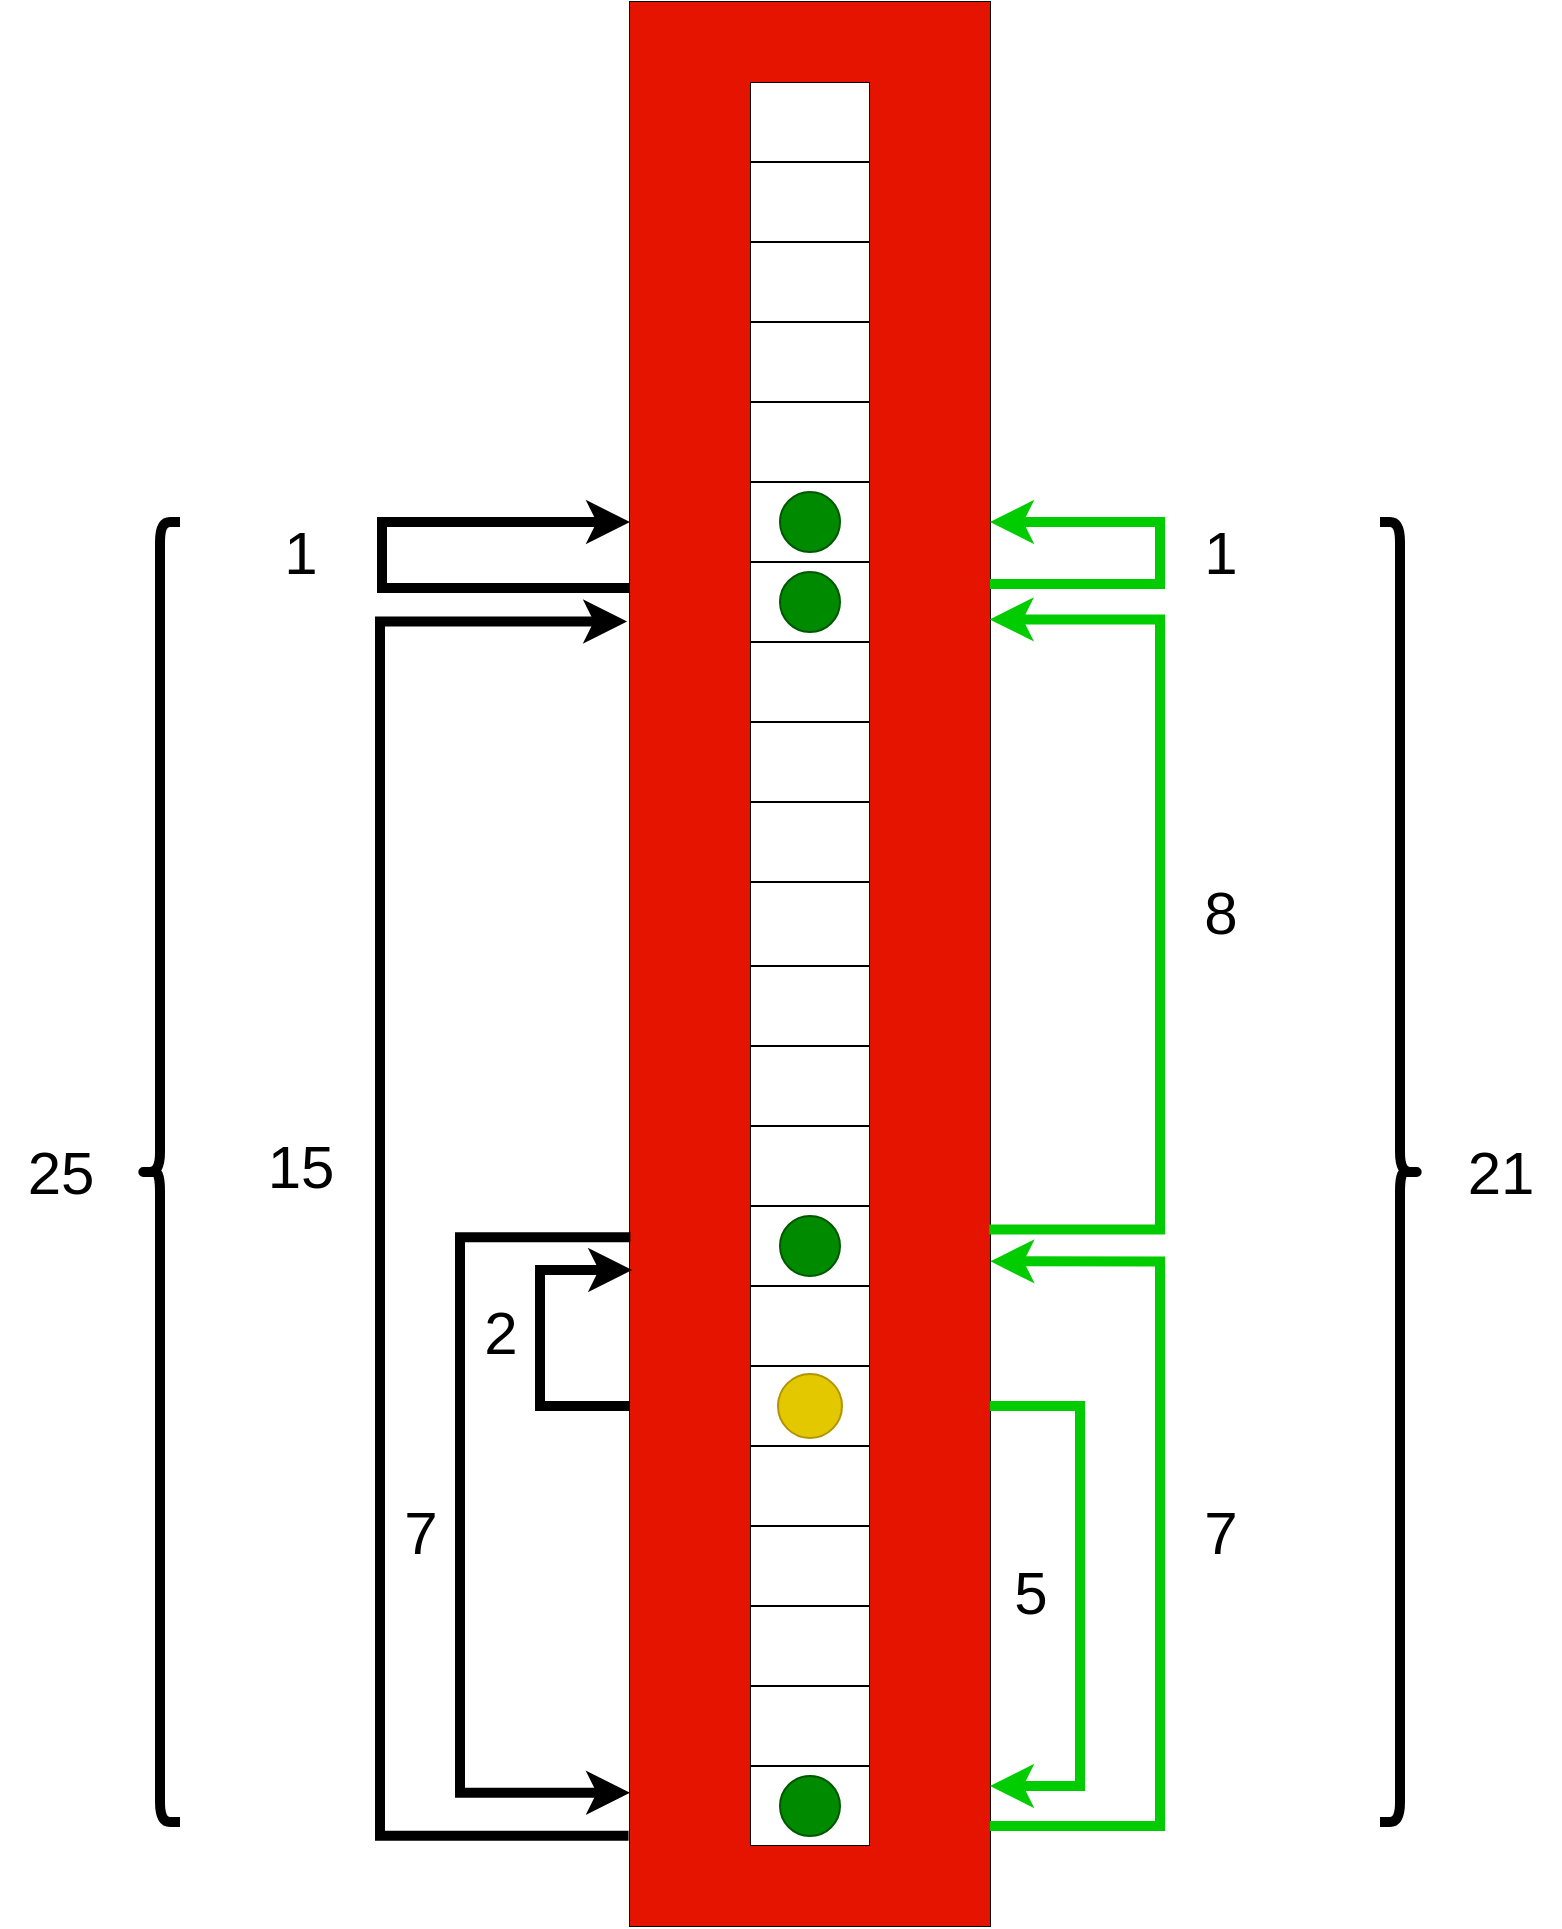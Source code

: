 <mxfile version="24.7.17">
  <diagram name="Страница — 1" id="DcNghdWPyIVHYqYmeao2">
    <mxGraphModel dx="1615" dy="1103" grid="1" gridSize="10" guides="1" tooltips="1" connect="1" arrows="1" fold="1" page="1" pageScale="1" pageWidth="850" pageHeight="1100" math="0" shadow="0">
      <root>
        <mxCell id="0" />
        <mxCell id="1" parent="0" />
        <mxCell id="1rDakK_si2SAtQ8g_ksk-28" value="" style="shape=table;startSize=0;container=1;collapsible=0;childLayout=tableLayout;" vertex="1" parent="1">
          <mxGeometry x="335" y="70" width="180" height="962" as="geometry" />
        </mxCell>
        <mxCell id="1rDakK_si2SAtQ8g_ksk-29" value="" style="shape=tableRow;horizontal=0;startSize=0;swimlaneHead=0;swimlaneBody=0;strokeColor=inherit;top=0;left=0;bottom=0;right=0;collapsible=0;dropTarget=0;fillColor=none;points=[[0,0.5],[1,0.5]];portConstraint=eastwest;" vertex="1" parent="1rDakK_si2SAtQ8g_ksk-28">
          <mxGeometry width="180" height="40" as="geometry" />
        </mxCell>
        <mxCell id="1rDakK_si2SAtQ8g_ksk-30" value="" style="shape=partialRectangle;html=1;whiteSpace=wrap;connectable=0;strokeColor=#B20000;overflow=hidden;fillColor=#e51400;top=0;left=0;bottom=0;right=0;pointerEvents=1;fontColor=#ffffff;" vertex="1" parent="1rDakK_si2SAtQ8g_ksk-29">
          <mxGeometry width="60" height="40" as="geometry">
            <mxRectangle width="60" height="40" as="alternateBounds" />
          </mxGeometry>
        </mxCell>
        <mxCell id="1rDakK_si2SAtQ8g_ksk-31" value="" style="shape=partialRectangle;html=1;whiteSpace=wrap;connectable=0;strokeColor=#B20000;overflow=hidden;fillColor=#e51400;top=0;left=0;bottom=0;right=0;pointerEvents=1;fontColor=#ffffff;" vertex="1" parent="1rDakK_si2SAtQ8g_ksk-29">
          <mxGeometry x="60" width="60" height="40" as="geometry">
            <mxRectangle width="60" height="40" as="alternateBounds" />
          </mxGeometry>
        </mxCell>
        <mxCell id="1rDakK_si2SAtQ8g_ksk-32" value="" style="shape=partialRectangle;html=1;whiteSpace=wrap;connectable=0;strokeColor=#B20000;overflow=hidden;fillColor=#e51400;top=0;left=0;bottom=0;right=0;pointerEvents=1;fontColor=#ffffff;" vertex="1" parent="1rDakK_si2SAtQ8g_ksk-29">
          <mxGeometry x="120" width="60" height="40" as="geometry">
            <mxRectangle width="60" height="40" as="alternateBounds" />
          </mxGeometry>
        </mxCell>
        <mxCell id="1rDakK_si2SAtQ8g_ksk-33" value="" style="shape=tableRow;horizontal=0;startSize=0;swimlaneHead=0;swimlaneBody=0;strokeColor=inherit;top=0;left=0;bottom=0;right=0;collapsible=0;dropTarget=0;fillColor=none;points=[[0,0.5],[1,0.5]];portConstraint=eastwest;" vertex="1" parent="1rDakK_si2SAtQ8g_ksk-28">
          <mxGeometry y="40" width="180" height="40" as="geometry" />
        </mxCell>
        <mxCell id="1rDakK_si2SAtQ8g_ksk-34" value="" style="shape=partialRectangle;html=1;whiteSpace=wrap;connectable=0;strokeColor=#B20000;overflow=hidden;fillColor=#e51400;top=0;left=0;bottom=0;right=0;pointerEvents=1;fontColor=#ffffff;" vertex="1" parent="1rDakK_si2SAtQ8g_ksk-33">
          <mxGeometry width="60" height="40" as="geometry">
            <mxRectangle width="60" height="40" as="alternateBounds" />
          </mxGeometry>
        </mxCell>
        <mxCell id="1rDakK_si2SAtQ8g_ksk-35" value="" style="shape=partialRectangle;html=1;whiteSpace=wrap;connectable=0;strokeColor=inherit;overflow=hidden;fillColor=none;top=0;left=0;bottom=0;right=0;pointerEvents=1;" vertex="1" parent="1rDakK_si2SAtQ8g_ksk-33">
          <mxGeometry x="60" width="60" height="40" as="geometry">
            <mxRectangle width="60" height="40" as="alternateBounds" />
          </mxGeometry>
        </mxCell>
        <mxCell id="1rDakK_si2SAtQ8g_ksk-36" value="" style="shape=partialRectangle;html=1;whiteSpace=wrap;connectable=0;strokeColor=#B20000;overflow=hidden;fillColor=#e51400;top=0;left=0;bottom=0;right=0;pointerEvents=1;fontColor=#ffffff;" vertex="1" parent="1rDakK_si2SAtQ8g_ksk-33">
          <mxGeometry x="120" width="60" height="40" as="geometry">
            <mxRectangle width="60" height="40" as="alternateBounds" />
          </mxGeometry>
        </mxCell>
        <mxCell id="1rDakK_si2SAtQ8g_ksk-37" value="" style="shape=tableRow;horizontal=0;startSize=0;swimlaneHead=0;swimlaneBody=0;strokeColor=inherit;top=0;left=0;bottom=0;right=0;collapsible=0;dropTarget=0;fillColor=none;points=[[0,0.5],[1,0.5]];portConstraint=eastwest;" vertex="1" parent="1rDakK_si2SAtQ8g_ksk-28">
          <mxGeometry y="80" width="180" height="40" as="geometry" />
        </mxCell>
        <mxCell id="1rDakK_si2SAtQ8g_ksk-38" value="" style="shape=partialRectangle;html=1;whiteSpace=wrap;connectable=0;strokeColor=#B20000;overflow=hidden;fillColor=#e51400;top=0;left=0;bottom=0;right=0;pointerEvents=1;fontColor=#ffffff;" vertex="1" parent="1rDakK_si2SAtQ8g_ksk-37">
          <mxGeometry width="60" height="40" as="geometry">
            <mxRectangle width="60" height="40" as="alternateBounds" />
          </mxGeometry>
        </mxCell>
        <mxCell id="1rDakK_si2SAtQ8g_ksk-39" value="" style="shape=partialRectangle;html=1;whiteSpace=wrap;connectable=0;strokeColor=inherit;overflow=hidden;fillColor=none;top=0;left=0;bottom=0;right=0;pointerEvents=1;" vertex="1" parent="1rDakK_si2SAtQ8g_ksk-37">
          <mxGeometry x="60" width="60" height="40" as="geometry">
            <mxRectangle width="60" height="40" as="alternateBounds" />
          </mxGeometry>
        </mxCell>
        <mxCell id="1rDakK_si2SAtQ8g_ksk-40" value="" style="shape=partialRectangle;html=1;whiteSpace=wrap;connectable=0;strokeColor=#B20000;overflow=hidden;fillColor=#e51400;top=0;left=0;bottom=0;right=0;pointerEvents=1;fontColor=#ffffff;" vertex="1" parent="1rDakK_si2SAtQ8g_ksk-37">
          <mxGeometry x="120" width="60" height="40" as="geometry">
            <mxRectangle width="60" height="40" as="alternateBounds" />
          </mxGeometry>
        </mxCell>
        <mxCell id="1rDakK_si2SAtQ8g_ksk-41" value="" style="shape=tableRow;horizontal=0;startSize=0;swimlaneHead=0;swimlaneBody=0;strokeColor=inherit;top=0;left=0;bottom=0;right=0;collapsible=0;dropTarget=0;fillColor=none;points=[[0,0.5],[1,0.5]];portConstraint=eastwest;" vertex="1" parent="1rDakK_si2SAtQ8g_ksk-28">
          <mxGeometry y="120" width="180" height="40" as="geometry" />
        </mxCell>
        <mxCell id="1rDakK_si2SAtQ8g_ksk-42" value="" style="shape=partialRectangle;html=1;whiteSpace=wrap;connectable=0;strokeColor=#B20000;overflow=hidden;fillColor=#e51400;top=0;left=0;bottom=0;right=0;pointerEvents=1;fontColor=#ffffff;" vertex="1" parent="1rDakK_si2SAtQ8g_ksk-41">
          <mxGeometry width="60" height="40" as="geometry">
            <mxRectangle width="60" height="40" as="alternateBounds" />
          </mxGeometry>
        </mxCell>
        <mxCell id="1rDakK_si2SAtQ8g_ksk-43" value="" style="shape=partialRectangle;html=1;whiteSpace=wrap;connectable=0;strokeColor=inherit;overflow=hidden;fillColor=none;top=0;left=0;bottom=0;right=0;pointerEvents=1;" vertex="1" parent="1rDakK_si2SAtQ8g_ksk-41">
          <mxGeometry x="60" width="60" height="40" as="geometry">
            <mxRectangle width="60" height="40" as="alternateBounds" />
          </mxGeometry>
        </mxCell>
        <mxCell id="1rDakK_si2SAtQ8g_ksk-44" value="" style="shape=partialRectangle;html=1;whiteSpace=wrap;connectable=0;strokeColor=#B20000;overflow=hidden;fillColor=#e51400;top=0;left=0;bottom=0;right=0;pointerEvents=1;fontColor=#ffffff;" vertex="1" parent="1rDakK_si2SAtQ8g_ksk-41">
          <mxGeometry x="120" width="60" height="40" as="geometry">
            <mxRectangle width="60" height="40" as="alternateBounds" />
          </mxGeometry>
        </mxCell>
        <mxCell id="1rDakK_si2SAtQ8g_ksk-45" value="" style="shape=tableRow;horizontal=0;startSize=0;swimlaneHead=0;swimlaneBody=0;strokeColor=inherit;top=0;left=0;bottom=0;right=0;collapsible=0;dropTarget=0;fillColor=none;points=[[0,0.5],[1,0.5]];portConstraint=eastwest;" vertex="1" parent="1rDakK_si2SAtQ8g_ksk-28">
          <mxGeometry y="160" width="180" height="40" as="geometry" />
        </mxCell>
        <mxCell id="1rDakK_si2SAtQ8g_ksk-46" value="" style="shape=partialRectangle;html=1;whiteSpace=wrap;connectable=0;strokeColor=#B20000;overflow=hidden;fillColor=#e51400;top=0;left=0;bottom=0;right=0;pointerEvents=1;fontColor=#ffffff;" vertex="1" parent="1rDakK_si2SAtQ8g_ksk-45">
          <mxGeometry width="60" height="40" as="geometry">
            <mxRectangle width="60" height="40" as="alternateBounds" />
          </mxGeometry>
        </mxCell>
        <mxCell id="1rDakK_si2SAtQ8g_ksk-47" value="" style="shape=partialRectangle;html=1;whiteSpace=wrap;connectable=0;strokeColor=inherit;overflow=hidden;fillColor=none;top=0;left=0;bottom=0;right=0;pointerEvents=1;" vertex="1" parent="1rDakK_si2SAtQ8g_ksk-45">
          <mxGeometry x="60" width="60" height="40" as="geometry">
            <mxRectangle width="60" height="40" as="alternateBounds" />
          </mxGeometry>
        </mxCell>
        <mxCell id="1rDakK_si2SAtQ8g_ksk-48" value="" style="shape=partialRectangle;html=1;whiteSpace=wrap;connectable=0;strokeColor=#B20000;overflow=hidden;fillColor=#e51400;top=0;left=0;bottom=0;right=0;pointerEvents=1;fontColor=#ffffff;" vertex="1" parent="1rDakK_si2SAtQ8g_ksk-45">
          <mxGeometry x="120" width="60" height="40" as="geometry">
            <mxRectangle width="60" height="40" as="alternateBounds" />
          </mxGeometry>
        </mxCell>
        <mxCell id="1rDakK_si2SAtQ8g_ksk-49" value="" style="shape=tableRow;horizontal=0;startSize=0;swimlaneHead=0;swimlaneBody=0;strokeColor=inherit;top=0;left=0;bottom=0;right=0;collapsible=0;dropTarget=0;fillColor=none;points=[[0,0.5],[1,0.5]];portConstraint=eastwest;" vertex="1" parent="1rDakK_si2SAtQ8g_ksk-28">
          <mxGeometry y="200" width="180" height="40" as="geometry" />
        </mxCell>
        <mxCell id="1rDakK_si2SAtQ8g_ksk-50" value="" style="shape=partialRectangle;html=1;whiteSpace=wrap;connectable=0;strokeColor=#B20000;overflow=hidden;fillColor=#e51400;top=0;left=0;bottom=0;right=0;pointerEvents=1;fontColor=#ffffff;" vertex="1" parent="1rDakK_si2SAtQ8g_ksk-49">
          <mxGeometry width="60" height="40" as="geometry">
            <mxRectangle width="60" height="40" as="alternateBounds" />
          </mxGeometry>
        </mxCell>
        <mxCell id="1rDakK_si2SAtQ8g_ksk-51" value="" style="shape=partialRectangle;html=1;whiteSpace=wrap;connectable=0;strokeColor=inherit;overflow=hidden;fillColor=none;top=0;left=0;bottom=0;right=0;pointerEvents=1;" vertex="1" parent="1rDakK_si2SAtQ8g_ksk-49">
          <mxGeometry x="60" width="60" height="40" as="geometry">
            <mxRectangle width="60" height="40" as="alternateBounds" />
          </mxGeometry>
        </mxCell>
        <mxCell id="1rDakK_si2SAtQ8g_ksk-52" value="" style="shape=partialRectangle;html=1;whiteSpace=wrap;connectable=0;strokeColor=#B20000;overflow=hidden;fillColor=#e51400;top=0;left=0;bottom=0;right=0;pointerEvents=1;fontColor=#ffffff;" vertex="1" parent="1rDakK_si2SAtQ8g_ksk-49">
          <mxGeometry x="120" width="60" height="40" as="geometry">
            <mxRectangle width="60" height="40" as="alternateBounds" />
          </mxGeometry>
        </mxCell>
        <mxCell id="1rDakK_si2SAtQ8g_ksk-53" value="" style="shape=tableRow;horizontal=0;startSize=0;swimlaneHead=0;swimlaneBody=0;strokeColor=inherit;top=0;left=0;bottom=0;right=0;collapsible=0;dropTarget=0;fillColor=none;points=[[0,0.5],[1,0.5]];portConstraint=eastwest;" vertex="1" parent="1rDakK_si2SAtQ8g_ksk-28">
          <mxGeometry y="240" width="180" height="40" as="geometry" />
        </mxCell>
        <mxCell id="1rDakK_si2SAtQ8g_ksk-54" value="" style="shape=partialRectangle;html=1;whiteSpace=wrap;connectable=0;strokeColor=#B20000;overflow=hidden;fillColor=#e51400;top=0;left=0;bottom=0;right=0;pointerEvents=1;fontColor=#ffffff;" vertex="1" parent="1rDakK_si2SAtQ8g_ksk-53">
          <mxGeometry width="60" height="40" as="geometry">
            <mxRectangle width="60" height="40" as="alternateBounds" />
          </mxGeometry>
        </mxCell>
        <mxCell id="1rDakK_si2SAtQ8g_ksk-55" value="" style="shape=partialRectangle;html=1;whiteSpace=wrap;connectable=0;strokeColor=inherit;overflow=hidden;fillColor=none;top=0;left=0;bottom=0;right=0;pointerEvents=1;" vertex="1" parent="1rDakK_si2SAtQ8g_ksk-53">
          <mxGeometry x="60" width="60" height="40" as="geometry">
            <mxRectangle width="60" height="40" as="alternateBounds" />
          </mxGeometry>
        </mxCell>
        <mxCell id="1rDakK_si2SAtQ8g_ksk-56" value="" style="shape=partialRectangle;html=1;whiteSpace=wrap;connectable=0;strokeColor=#B20000;overflow=hidden;fillColor=#e51400;top=0;left=0;bottom=0;right=0;pointerEvents=1;fontColor=#ffffff;" vertex="1" parent="1rDakK_si2SAtQ8g_ksk-53">
          <mxGeometry x="120" width="60" height="40" as="geometry">
            <mxRectangle width="60" height="40" as="alternateBounds" />
          </mxGeometry>
        </mxCell>
        <mxCell id="1rDakK_si2SAtQ8g_ksk-57" value="" style="shape=tableRow;horizontal=0;startSize=0;swimlaneHead=0;swimlaneBody=0;strokeColor=inherit;top=0;left=0;bottom=0;right=0;collapsible=0;dropTarget=0;fillColor=none;points=[[0,0.5],[1,0.5]];portConstraint=eastwest;" vertex="1" parent="1rDakK_si2SAtQ8g_ksk-28">
          <mxGeometry y="280" width="180" height="40" as="geometry" />
        </mxCell>
        <mxCell id="1rDakK_si2SAtQ8g_ksk-58" value="" style="shape=partialRectangle;html=1;whiteSpace=wrap;connectable=0;strokeColor=#B20000;overflow=hidden;fillColor=#e51400;top=0;left=0;bottom=0;right=0;pointerEvents=1;fontColor=#ffffff;" vertex="1" parent="1rDakK_si2SAtQ8g_ksk-57">
          <mxGeometry width="60" height="40" as="geometry">
            <mxRectangle width="60" height="40" as="alternateBounds" />
          </mxGeometry>
        </mxCell>
        <mxCell id="1rDakK_si2SAtQ8g_ksk-59" value="" style="shape=partialRectangle;html=1;whiteSpace=wrap;connectable=0;strokeColor=inherit;overflow=hidden;fillColor=none;top=0;left=0;bottom=0;right=0;pointerEvents=1;" vertex="1" parent="1rDakK_si2SAtQ8g_ksk-57">
          <mxGeometry x="60" width="60" height="40" as="geometry">
            <mxRectangle width="60" height="40" as="alternateBounds" />
          </mxGeometry>
        </mxCell>
        <mxCell id="1rDakK_si2SAtQ8g_ksk-60" value="" style="shape=partialRectangle;html=1;whiteSpace=wrap;connectable=0;strokeColor=#B20000;overflow=hidden;fillColor=#e51400;top=0;left=0;bottom=0;right=0;pointerEvents=1;fontColor=#ffffff;" vertex="1" parent="1rDakK_si2SAtQ8g_ksk-57">
          <mxGeometry x="120" width="60" height="40" as="geometry">
            <mxRectangle width="60" height="40" as="alternateBounds" />
          </mxGeometry>
        </mxCell>
        <mxCell id="1rDakK_si2SAtQ8g_ksk-61" value="" style="shape=tableRow;horizontal=0;startSize=0;swimlaneHead=0;swimlaneBody=0;strokeColor=inherit;top=0;left=0;bottom=0;right=0;collapsible=0;dropTarget=0;fillColor=none;points=[[0,0.5],[1,0.5]];portConstraint=eastwest;" vertex="1" parent="1rDakK_si2SAtQ8g_ksk-28">
          <mxGeometry y="320" width="180" height="40" as="geometry" />
        </mxCell>
        <mxCell id="1rDakK_si2SAtQ8g_ksk-62" value="" style="shape=partialRectangle;html=1;whiteSpace=wrap;connectable=0;strokeColor=#B20000;overflow=hidden;fillColor=#e51400;top=0;left=0;bottom=0;right=0;pointerEvents=1;fontColor=#ffffff;" vertex="1" parent="1rDakK_si2SAtQ8g_ksk-61">
          <mxGeometry width="60" height="40" as="geometry">
            <mxRectangle width="60" height="40" as="alternateBounds" />
          </mxGeometry>
        </mxCell>
        <mxCell id="1rDakK_si2SAtQ8g_ksk-63" value="" style="shape=partialRectangle;html=1;whiteSpace=wrap;connectable=0;strokeColor=inherit;overflow=hidden;fillColor=none;top=0;left=0;bottom=0;right=0;pointerEvents=1;" vertex="1" parent="1rDakK_si2SAtQ8g_ksk-61">
          <mxGeometry x="60" width="60" height="40" as="geometry">
            <mxRectangle width="60" height="40" as="alternateBounds" />
          </mxGeometry>
        </mxCell>
        <mxCell id="1rDakK_si2SAtQ8g_ksk-64" value="" style="shape=partialRectangle;html=1;whiteSpace=wrap;connectable=0;strokeColor=#B20000;overflow=hidden;fillColor=#e51400;top=0;left=0;bottom=0;right=0;pointerEvents=1;fontColor=#ffffff;" vertex="1" parent="1rDakK_si2SAtQ8g_ksk-61">
          <mxGeometry x="120" width="60" height="40" as="geometry">
            <mxRectangle width="60" height="40" as="alternateBounds" />
          </mxGeometry>
        </mxCell>
        <mxCell id="1rDakK_si2SAtQ8g_ksk-65" value="" style="shape=tableRow;horizontal=0;startSize=0;swimlaneHead=0;swimlaneBody=0;strokeColor=inherit;top=0;left=0;bottom=0;right=0;collapsible=0;dropTarget=0;fillColor=none;points=[[0,0.5],[1,0.5]];portConstraint=eastwest;" vertex="1" parent="1rDakK_si2SAtQ8g_ksk-28">
          <mxGeometry y="360" width="180" height="40" as="geometry" />
        </mxCell>
        <mxCell id="1rDakK_si2SAtQ8g_ksk-66" value="" style="shape=partialRectangle;html=1;whiteSpace=wrap;connectable=0;strokeColor=#B20000;overflow=hidden;fillColor=#e51400;top=0;left=0;bottom=0;right=0;pointerEvents=1;fontColor=#ffffff;" vertex="1" parent="1rDakK_si2SAtQ8g_ksk-65">
          <mxGeometry width="60" height="40" as="geometry">
            <mxRectangle width="60" height="40" as="alternateBounds" />
          </mxGeometry>
        </mxCell>
        <mxCell id="1rDakK_si2SAtQ8g_ksk-67" value="" style="shape=partialRectangle;html=1;whiteSpace=wrap;connectable=0;strokeColor=inherit;overflow=hidden;fillColor=none;top=0;left=0;bottom=0;right=0;pointerEvents=1;" vertex="1" parent="1rDakK_si2SAtQ8g_ksk-65">
          <mxGeometry x="60" width="60" height="40" as="geometry">
            <mxRectangle width="60" height="40" as="alternateBounds" />
          </mxGeometry>
        </mxCell>
        <mxCell id="1rDakK_si2SAtQ8g_ksk-68" value="" style="shape=partialRectangle;html=1;whiteSpace=wrap;connectable=0;strokeColor=#B20000;overflow=hidden;fillColor=#e51400;top=0;left=0;bottom=0;right=0;pointerEvents=1;fontColor=#ffffff;" vertex="1" parent="1rDakK_si2SAtQ8g_ksk-65">
          <mxGeometry x="120" width="60" height="40" as="geometry">
            <mxRectangle width="60" height="40" as="alternateBounds" />
          </mxGeometry>
        </mxCell>
        <mxCell id="1rDakK_si2SAtQ8g_ksk-69" value="" style="shape=tableRow;horizontal=0;startSize=0;swimlaneHead=0;swimlaneBody=0;strokeColor=inherit;top=0;left=0;bottom=0;right=0;collapsible=0;dropTarget=0;fillColor=none;points=[[0,0.5],[1,0.5]];portConstraint=eastwest;" vertex="1" parent="1rDakK_si2SAtQ8g_ksk-28">
          <mxGeometry y="400" width="180" height="40" as="geometry" />
        </mxCell>
        <mxCell id="1rDakK_si2SAtQ8g_ksk-70" value="" style="shape=partialRectangle;html=1;whiteSpace=wrap;connectable=0;strokeColor=#B20000;overflow=hidden;fillColor=#e51400;top=0;left=0;bottom=0;right=0;pointerEvents=1;fontColor=#ffffff;" vertex="1" parent="1rDakK_si2SAtQ8g_ksk-69">
          <mxGeometry width="60" height="40" as="geometry">
            <mxRectangle width="60" height="40" as="alternateBounds" />
          </mxGeometry>
        </mxCell>
        <mxCell id="1rDakK_si2SAtQ8g_ksk-71" value="" style="shape=partialRectangle;html=1;whiteSpace=wrap;connectable=0;strokeColor=inherit;overflow=hidden;fillColor=none;top=0;left=0;bottom=0;right=0;pointerEvents=1;" vertex="1" parent="1rDakK_si2SAtQ8g_ksk-69">
          <mxGeometry x="60" width="60" height="40" as="geometry">
            <mxRectangle width="60" height="40" as="alternateBounds" />
          </mxGeometry>
        </mxCell>
        <mxCell id="1rDakK_si2SAtQ8g_ksk-72" value="" style="shape=partialRectangle;html=1;whiteSpace=wrap;connectable=0;strokeColor=#B20000;overflow=hidden;fillColor=#e51400;top=0;left=0;bottom=0;right=0;pointerEvents=1;fontColor=#ffffff;" vertex="1" parent="1rDakK_si2SAtQ8g_ksk-69">
          <mxGeometry x="120" width="60" height="40" as="geometry">
            <mxRectangle width="60" height="40" as="alternateBounds" />
          </mxGeometry>
        </mxCell>
        <mxCell id="1rDakK_si2SAtQ8g_ksk-73" value="" style="shape=tableRow;horizontal=0;startSize=0;swimlaneHead=0;swimlaneBody=0;strokeColor=inherit;top=0;left=0;bottom=0;right=0;collapsible=0;dropTarget=0;fillColor=none;points=[[0,0.5],[1,0.5]];portConstraint=eastwest;" vertex="1" parent="1rDakK_si2SAtQ8g_ksk-28">
          <mxGeometry y="440" width="180" height="42" as="geometry" />
        </mxCell>
        <mxCell id="1rDakK_si2SAtQ8g_ksk-74" value="" style="shape=partialRectangle;html=1;whiteSpace=wrap;connectable=0;strokeColor=#B20000;overflow=hidden;fillColor=#e51400;top=0;left=0;bottom=0;right=0;pointerEvents=1;fontColor=#ffffff;" vertex="1" parent="1rDakK_si2SAtQ8g_ksk-73">
          <mxGeometry width="60" height="42" as="geometry">
            <mxRectangle width="60" height="42" as="alternateBounds" />
          </mxGeometry>
        </mxCell>
        <mxCell id="1rDakK_si2SAtQ8g_ksk-75" value="" style="shape=partialRectangle;html=1;whiteSpace=wrap;connectable=0;strokeColor=inherit;overflow=hidden;fillColor=none;top=0;left=0;bottom=0;right=0;pointerEvents=1;" vertex="1" parent="1rDakK_si2SAtQ8g_ksk-73">
          <mxGeometry x="60" width="60" height="42" as="geometry">
            <mxRectangle width="60" height="42" as="alternateBounds" />
          </mxGeometry>
        </mxCell>
        <mxCell id="1rDakK_si2SAtQ8g_ksk-76" value="" style="shape=partialRectangle;html=1;whiteSpace=wrap;connectable=0;strokeColor=#B20000;overflow=hidden;fillColor=#e51400;top=0;left=0;bottom=0;right=0;pointerEvents=1;fontColor=#ffffff;" vertex="1" parent="1rDakK_si2SAtQ8g_ksk-73">
          <mxGeometry x="120" width="60" height="42" as="geometry">
            <mxRectangle width="60" height="42" as="alternateBounds" />
          </mxGeometry>
        </mxCell>
        <mxCell id="1rDakK_si2SAtQ8g_ksk-77" value="" style="shape=tableRow;horizontal=0;startSize=0;swimlaneHead=0;swimlaneBody=0;strokeColor=inherit;top=0;left=0;bottom=0;right=0;collapsible=0;dropTarget=0;fillColor=none;points=[[0,0.5],[1,0.5]];portConstraint=eastwest;" vertex="1" parent="1rDakK_si2SAtQ8g_ksk-28">
          <mxGeometry y="482" width="180" height="40" as="geometry" />
        </mxCell>
        <mxCell id="1rDakK_si2SAtQ8g_ksk-78" value="" style="shape=partialRectangle;html=1;whiteSpace=wrap;connectable=0;strokeColor=#B20000;overflow=hidden;fillColor=#e51400;top=0;left=0;bottom=0;right=0;pointerEvents=1;fontColor=#ffffff;" vertex="1" parent="1rDakK_si2SAtQ8g_ksk-77">
          <mxGeometry width="60" height="40" as="geometry">
            <mxRectangle width="60" height="40" as="alternateBounds" />
          </mxGeometry>
        </mxCell>
        <mxCell id="1rDakK_si2SAtQ8g_ksk-79" value="" style="shape=partialRectangle;html=1;whiteSpace=wrap;connectable=0;strokeColor=inherit;overflow=hidden;fillColor=none;top=0;left=0;bottom=0;right=0;pointerEvents=1;" vertex="1" parent="1rDakK_si2SAtQ8g_ksk-77">
          <mxGeometry x="60" width="60" height="40" as="geometry">
            <mxRectangle width="60" height="40" as="alternateBounds" />
          </mxGeometry>
        </mxCell>
        <mxCell id="1rDakK_si2SAtQ8g_ksk-80" value="" style="shape=partialRectangle;html=1;whiteSpace=wrap;connectable=0;strokeColor=#B20000;overflow=hidden;fillColor=#e51400;top=0;left=0;bottom=0;right=0;pointerEvents=1;fontColor=#ffffff;" vertex="1" parent="1rDakK_si2SAtQ8g_ksk-77">
          <mxGeometry x="120" width="60" height="40" as="geometry">
            <mxRectangle width="60" height="40" as="alternateBounds" />
          </mxGeometry>
        </mxCell>
        <mxCell id="1rDakK_si2SAtQ8g_ksk-81" value="" style="shape=tableRow;horizontal=0;startSize=0;swimlaneHead=0;swimlaneBody=0;strokeColor=inherit;top=0;left=0;bottom=0;right=0;collapsible=0;dropTarget=0;fillColor=none;points=[[0,0.5],[1,0.5]];portConstraint=eastwest;" vertex="1" parent="1rDakK_si2SAtQ8g_ksk-28">
          <mxGeometry y="522" width="180" height="40" as="geometry" />
        </mxCell>
        <mxCell id="1rDakK_si2SAtQ8g_ksk-82" value="" style="shape=partialRectangle;html=1;whiteSpace=wrap;connectable=0;strokeColor=#B20000;overflow=hidden;fillColor=#e51400;top=0;left=0;bottom=0;right=0;pointerEvents=1;fontColor=#ffffff;" vertex="1" parent="1rDakK_si2SAtQ8g_ksk-81">
          <mxGeometry width="60" height="40" as="geometry">
            <mxRectangle width="60" height="40" as="alternateBounds" />
          </mxGeometry>
        </mxCell>
        <mxCell id="1rDakK_si2SAtQ8g_ksk-83" value="" style="shape=partialRectangle;html=1;whiteSpace=wrap;connectable=0;strokeColor=inherit;overflow=hidden;fillColor=none;top=0;left=0;bottom=0;right=0;pointerEvents=1;" vertex="1" parent="1rDakK_si2SAtQ8g_ksk-81">
          <mxGeometry x="60" width="60" height="40" as="geometry">
            <mxRectangle width="60" height="40" as="alternateBounds" />
          </mxGeometry>
        </mxCell>
        <mxCell id="1rDakK_si2SAtQ8g_ksk-84" value="" style="shape=partialRectangle;html=1;whiteSpace=wrap;connectable=0;strokeColor=#B20000;overflow=hidden;fillColor=#e51400;top=0;left=0;bottom=0;right=0;pointerEvents=1;fontColor=#ffffff;" vertex="1" parent="1rDakK_si2SAtQ8g_ksk-81">
          <mxGeometry x="120" width="60" height="40" as="geometry">
            <mxRectangle width="60" height="40" as="alternateBounds" />
          </mxGeometry>
        </mxCell>
        <mxCell id="1rDakK_si2SAtQ8g_ksk-85" value="" style="shape=tableRow;horizontal=0;startSize=0;swimlaneHead=0;swimlaneBody=0;strokeColor=inherit;top=0;left=0;bottom=0;right=0;collapsible=0;dropTarget=0;fillColor=none;points=[[0,0.5],[1,0.5]];portConstraint=eastwest;" vertex="1" parent="1rDakK_si2SAtQ8g_ksk-28">
          <mxGeometry y="562" width="180" height="40" as="geometry" />
        </mxCell>
        <mxCell id="1rDakK_si2SAtQ8g_ksk-86" value="" style="shape=partialRectangle;html=1;whiteSpace=wrap;connectable=0;strokeColor=#B20000;overflow=hidden;fillColor=#e51400;top=0;left=0;bottom=0;right=0;pointerEvents=1;fontColor=#ffffff;" vertex="1" parent="1rDakK_si2SAtQ8g_ksk-85">
          <mxGeometry width="60" height="40" as="geometry">
            <mxRectangle width="60" height="40" as="alternateBounds" />
          </mxGeometry>
        </mxCell>
        <mxCell id="1rDakK_si2SAtQ8g_ksk-87" value="" style="shape=partialRectangle;html=1;whiteSpace=wrap;connectable=0;strokeColor=inherit;overflow=hidden;fillColor=none;top=0;left=0;bottom=0;right=0;pointerEvents=1;" vertex="1" parent="1rDakK_si2SAtQ8g_ksk-85">
          <mxGeometry x="60" width="60" height="40" as="geometry">
            <mxRectangle width="60" height="40" as="alternateBounds" />
          </mxGeometry>
        </mxCell>
        <mxCell id="1rDakK_si2SAtQ8g_ksk-88" value="" style="shape=partialRectangle;html=1;whiteSpace=wrap;connectable=0;strokeColor=#B20000;overflow=hidden;fillColor=#e51400;top=0;left=0;bottom=0;right=0;pointerEvents=1;fontColor=#ffffff;" vertex="1" parent="1rDakK_si2SAtQ8g_ksk-85">
          <mxGeometry x="120" width="60" height="40" as="geometry">
            <mxRectangle width="60" height="40" as="alternateBounds" />
          </mxGeometry>
        </mxCell>
        <mxCell id="1rDakK_si2SAtQ8g_ksk-89" value="" style="shape=tableRow;horizontal=0;startSize=0;swimlaneHead=0;swimlaneBody=0;strokeColor=inherit;top=0;left=0;bottom=0;right=0;collapsible=0;dropTarget=0;fillColor=none;points=[[0,0.5],[1,0.5]];portConstraint=eastwest;" vertex="1" parent="1rDakK_si2SAtQ8g_ksk-28">
          <mxGeometry y="602" width="180" height="40" as="geometry" />
        </mxCell>
        <mxCell id="1rDakK_si2SAtQ8g_ksk-90" value="" style="shape=partialRectangle;html=1;whiteSpace=wrap;connectable=0;strokeColor=#B20000;overflow=hidden;fillColor=#e51400;top=0;left=0;bottom=0;right=0;pointerEvents=1;fontColor=#ffffff;" vertex="1" parent="1rDakK_si2SAtQ8g_ksk-89">
          <mxGeometry width="60" height="40" as="geometry">
            <mxRectangle width="60" height="40" as="alternateBounds" />
          </mxGeometry>
        </mxCell>
        <mxCell id="1rDakK_si2SAtQ8g_ksk-91" value="" style="shape=partialRectangle;html=1;whiteSpace=wrap;connectable=0;strokeColor=inherit;overflow=hidden;fillColor=none;top=0;left=0;bottom=0;right=0;pointerEvents=1;" vertex="1" parent="1rDakK_si2SAtQ8g_ksk-89">
          <mxGeometry x="60" width="60" height="40" as="geometry">
            <mxRectangle width="60" height="40" as="alternateBounds" />
          </mxGeometry>
        </mxCell>
        <mxCell id="1rDakK_si2SAtQ8g_ksk-92" value="" style="shape=partialRectangle;html=1;whiteSpace=wrap;connectable=0;strokeColor=#B20000;overflow=hidden;fillColor=#e51400;top=0;left=0;bottom=0;right=0;pointerEvents=1;fontColor=#ffffff;" vertex="1" parent="1rDakK_si2SAtQ8g_ksk-89">
          <mxGeometry x="120" width="60" height="40" as="geometry">
            <mxRectangle width="60" height="40" as="alternateBounds" />
          </mxGeometry>
        </mxCell>
        <mxCell id="1rDakK_si2SAtQ8g_ksk-93" value="" style="shape=tableRow;horizontal=0;startSize=0;swimlaneHead=0;swimlaneBody=0;strokeColor=inherit;top=0;left=0;bottom=0;right=0;collapsible=0;dropTarget=0;fillColor=none;points=[[0,0.5],[1,0.5]];portConstraint=eastwest;" vertex="1" parent="1rDakK_si2SAtQ8g_ksk-28">
          <mxGeometry y="642" width="180" height="40" as="geometry" />
        </mxCell>
        <mxCell id="1rDakK_si2SAtQ8g_ksk-94" value="" style="shape=partialRectangle;html=1;whiteSpace=wrap;connectable=0;strokeColor=#B20000;overflow=hidden;fillColor=#e51400;top=0;left=0;bottom=0;right=0;pointerEvents=1;fontColor=#ffffff;" vertex="1" parent="1rDakK_si2SAtQ8g_ksk-93">
          <mxGeometry width="60" height="40" as="geometry">
            <mxRectangle width="60" height="40" as="alternateBounds" />
          </mxGeometry>
        </mxCell>
        <mxCell id="1rDakK_si2SAtQ8g_ksk-95" value="" style="shape=partialRectangle;html=1;whiteSpace=wrap;connectable=0;strokeColor=inherit;overflow=hidden;fillColor=none;top=0;left=0;bottom=0;right=0;pointerEvents=1;" vertex="1" parent="1rDakK_si2SAtQ8g_ksk-93">
          <mxGeometry x="60" width="60" height="40" as="geometry">
            <mxRectangle width="60" height="40" as="alternateBounds" />
          </mxGeometry>
        </mxCell>
        <mxCell id="1rDakK_si2SAtQ8g_ksk-96" value="" style="shape=partialRectangle;html=1;whiteSpace=wrap;connectable=0;strokeColor=#B20000;overflow=hidden;fillColor=#e51400;top=0;left=0;bottom=0;right=0;pointerEvents=1;fontColor=#ffffff;" vertex="1" parent="1rDakK_si2SAtQ8g_ksk-93">
          <mxGeometry x="120" width="60" height="40" as="geometry">
            <mxRectangle width="60" height="40" as="alternateBounds" />
          </mxGeometry>
        </mxCell>
        <mxCell id="1rDakK_si2SAtQ8g_ksk-97" value="" style="shape=tableRow;horizontal=0;startSize=0;swimlaneHead=0;swimlaneBody=0;strokeColor=inherit;top=0;left=0;bottom=0;right=0;collapsible=0;dropTarget=0;fillColor=none;points=[[0,0.5],[1,0.5]];portConstraint=eastwest;" vertex="1" parent="1rDakK_si2SAtQ8g_ksk-28">
          <mxGeometry y="682" width="180" height="40" as="geometry" />
        </mxCell>
        <mxCell id="1rDakK_si2SAtQ8g_ksk-98" value="" style="shape=partialRectangle;html=1;whiteSpace=wrap;connectable=0;strokeColor=#B20000;overflow=hidden;fillColor=#e51400;top=0;left=0;bottom=0;right=0;pointerEvents=1;fontColor=#ffffff;" vertex="1" parent="1rDakK_si2SAtQ8g_ksk-97">
          <mxGeometry width="60" height="40" as="geometry">
            <mxRectangle width="60" height="40" as="alternateBounds" />
          </mxGeometry>
        </mxCell>
        <mxCell id="1rDakK_si2SAtQ8g_ksk-99" value="" style="shape=partialRectangle;html=1;whiteSpace=wrap;connectable=0;strokeColor=inherit;overflow=hidden;fillColor=none;top=0;left=0;bottom=0;right=0;pointerEvents=1;" vertex="1" parent="1rDakK_si2SAtQ8g_ksk-97">
          <mxGeometry x="60" width="60" height="40" as="geometry">
            <mxRectangle width="60" height="40" as="alternateBounds" />
          </mxGeometry>
        </mxCell>
        <mxCell id="1rDakK_si2SAtQ8g_ksk-100" value="" style="shape=partialRectangle;html=1;whiteSpace=wrap;connectable=0;strokeColor=#B20000;overflow=hidden;fillColor=#e51400;top=0;left=0;bottom=0;right=0;pointerEvents=1;fontColor=#ffffff;" vertex="1" parent="1rDakK_si2SAtQ8g_ksk-97">
          <mxGeometry x="120" width="60" height="40" as="geometry">
            <mxRectangle width="60" height="40" as="alternateBounds" />
          </mxGeometry>
        </mxCell>
        <mxCell id="1rDakK_si2SAtQ8g_ksk-101" value="" style="shape=tableRow;horizontal=0;startSize=0;swimlaneHead=0;swimlaneBody=0;strokeColor=inherit;top=0;left=0;bottom=0;right=0;collapsible=0;dropTarget=0;fillColor=none;points=[[0,0.5],[1,0.5]];portConstraint=eastwest;" vertex="1" parent="1rDakK_si2SAtQ8g_ksk-28">
          <mxGeometry y="722" width="180" height="40" as="geometry" />
        </mxCell>
        <mxCell id="1rDakK_si2SAtQ8g_ksk-102" value="" style="shape=partialRectangle;html=1;whiteSpace=wrap;connectable=0;strokeColor=#B20000;overflow=hidden;fillColor=#e51400;top=0;left=0;bottom=0;right=0;pointerEvents=1;fontColor=#ffffff;" vertex="1" parent="1rDakK_si2SAtQ8g_ksk-101">
          <mxGeometry width="60" height="40" as="geometry">
            <mxRectangle width="60" height="40" as="alternateBounds" />
          </mxGeometry>
        </mxCell>
        <mxCell id="1rDakK_si2SAtQ8g_ksk-103" value="" style="shape=partialRectangle;html=1;whiteSpace=wrap;connectable=0;strokeColor=inherit;overflow=hidden;fillColor=none;top=0;left=0;bottom=0;right=0;pointerEvents=1;" vertex="1" parent="1rDakK_si2SAtQ8g_ksk-101">
          <mxGeometry x="60" width="60" height="40" as="geometry">
            <mxRectangle width="60" height="40" as="alternateBounds" />
          </mxGeometry>
        </mxCell>
        <mxCell id="1rDakK_si2SAtQ8g_ksk-104" value="" style="shape=partialRectangle;html=1;whiteSpace=wrap;connectable=0;strokeColor=#B20000;overflow=hidden;fillColor=#e51400;top=0;left=0;bottom=0;right=0;pointerEvents=1;fontColor=#ffffff;" vertex="1" parent="1rDakK_si2SAtQ8g_ksk-101">
          <mxGeometry x="120" width="60" height="40" as="geometry">
            <mxRectangle width="60" height="40" as="alternateBounds" />
          </mxGeometry>
        </mxCell>
        <mxCell id="1rDakK_si2SAtQ8g_ksk-121" style="shape=tableRow;horizontal=0;startSize=0;swimlaneHead=0;swimlaneBody=0;strokeColor=inherit;top=0;left=0;bottom=0;right=0;collapsible=0;dropTarget=0;fillColor=none;points=[[0,0.5],[1,0.5]];portConstraint=eastwest;" vertex="1" parent="1rDakK_si2SAtQ8g_ksk-28">
          <mxGeometry y="762" width="180" height="40" as="geometry" />
        </mxCell>
        <mxCell id="1rDakK_si2SAtQ8g_ksk-122" style="shape=partialRectangle;html=1;whiteSpace=wrap;connectable=0;strokeColor=#B20000;overflow=hidden;fillColor=#e51400;top=0;left=0;bottom=0;right=0;pointerEvents=1;fontColor=#ffffff;" vertex="1" parent="1rDakK_si2SAtQ8g_ksk-121">
          <mxGeometry width="60" height="40" as="geometry">
            <mxRectangle width="60" height="40" as="alternateBounds" />
          </mxGeometry>
        </mxCell>
        <mxCell id="1rDakK_si2SAtQ8g_ksk-123" style="shape=partialRectangle;html=1;whiteSpace=wrap;connectable=0;strokeColor=inherit;overflow=hidden;fillColor=none;top=0;left=0;bottom=0;right=0;pointerEvents=1;" vertex="1" parent="1rDakK_si2SAtQ8g_ksk-121">
          <mxGeometry x="60" width="60" height="40" as="geometry">
            <mxRectangle width="60" height="40" as="alternateBounds" />
          </mxGeometry>
        </mxCell>
        <mxCell id="1rDakK_si2SAtQ8g_ksk-124" style="shape=partialRectangle;html=1;whiteSpace=wrap;connectable=0;strokeColor=#B20000;overflow=hidden;fillColor=#e51400;top=0;left=0;bottom=0;right=0;pointerEvents=1;fontColor=#ffffff;" vertex="1" parent="1rDakK_si2SAtQ8g_ksk-121">
          <mxGeometry x="120" width="60" height="40" as="geometry">
            <mxRectangle width="60" height="40" as="alternateBounds" />
          </mxGeometry>
        </mxCell>
        <mxCell id="1rDakK_si2SAtQ8g_ksk-117" style="shape=tableRow;horizontal=0;startSize=0;swimlaneHead=0;swimlaneBody=0;strokeColor=inherit;top=0;left=0;bottom=0;right=0;collapsible=0;dropTarget=0;fillColor=none;points=[[0,0.5],[1,0.5]];portConstraint=eastwest;" vertex="1" parent="1rDakK_si2SAtQ8g_ksk-28">
          <mxGeometry y="802" width="180" height="40" as="geometry" />
        </mxCell>
        <mxCell id="1rDakK_si2SAtQ8g_ksk-118" style="shape=partialRectangle;html=1;whiteSpace=wrap;connectable=0;strokeColor=#B20000;overflow=hidden;fillColor=#e51400;top=0;left=0;bottom=0;right=0;pointerEvents=1;fontColor=#ffffff;" vertex="1" parent="1rDakK_si2SAtQ8g_ksk-117">
          <mxGeometry width="60" height="40" as="geometry">
            <mxRectangle width="60" height="40" as="alternateBounds" />
          </mxGeometry>
        </mxCell>
        <mxCell id="1rDakK_si2SAtQ8g_ksk-119" style="shape=partialRectangle;html=1;whiteSpace=wrap;connectable=0;strokeColor=inherit;overflow=hidden;fillColor=none;top=0;left=0;bottom=0;right=0;pointerEvents=1;" vertex="1" parent="1rDakK_si2SAtQ8g_ksk-117">
          <mxGeometry x="60" width="60" height="40" as="geometry">
            <mxRectangle width="60" height="40" as="alternateBounds" />
          </mxGeometry>
        </mxCell>
        <mxCell id="1rDakK_si2SAtQ8g_ksk-120" style="shape=partialRectangle;html=1;whiteSpace=wrap;connectable=0;strokeColor=#B20000;overflow=hidden;fillColor=#e51400;top=0;left=0;bottom=0;right=0;pointerEvents=1;fontColor=#ffffff;" vertex="1" parent="1rDakK_si2SAtQ8g_ksk-117">
          <mxGeometry x="120" width="60" height="40" as="geometry">
            <mxRectangle width="60" height="40" as="alternateBounds" />
          </mxGeometry>
        </mxCell>
        <mxCell id="1rDakK_si2SAtQ8g_ksk-113" style="shape=tableRow;horizontal=0;startSize=0;swimlaneHead=0;swimlaneBody=0;strokeColor=inherit;top=0;left=0;bottom=0;right=0;collapsible=0;dropTarget=0;fillColor=none;points=[[0,0.5],[1,0.5]];portConstraint=eastwest;" vertex="1" parent="1rDakK_si2SAtQ8g_ksk-28">
          <mxGeometry y="842" width="180" height="40" as="geometry" />
        </mxCell>
        <mxCell id="1rDakK_si2SAtQ8g_ksk-114" style="shape=partialRectangle;html=1;whiteSpace=wrap;connectable=0;strokeColor=#B20000;overflow=hidden;fillColor=#e51400;top=0;left=0;bottom=0;right=0;pointerEvents=1;fontColor=#ffffff;" vertex="1" parent="1rDakK_si2SAtQ8g_ksk-113">
          <mxGeometry width="60" height="40" as="geometry">
            <mxRectangle width="60" height="40" as="alternateBounds" />
          </mxGeometry>
        </mxCell>
        <mxCell id="1rDakK_si2SAtQ8g_ksk-115" style="shape=partialRectangle;html=1;whiteSpace=wrap;connectable=0;strokeColor=inherit;overflow=hidden;fillColor=none;top=0;left=0;bottom=0;right=0;pointerEvents=1;" vertex="1" parent="1rDakK_si2SAtQ8g_ksk-113">
          <mxGeometry x="60" width="60" height="40" as="geometry">
            <mxRectangle width="60" height="40" as="alternateBounds" />
          </mxGeometry>
        </mxCell>
        <mxCell id="1rDakK_si2SAtQ8g_ksk-116" style="shape=partialRectangle;html=1;whiteSpace=wrap;connectable=0;strokeColor=#B20000;overflow=hidden;fillColor=#e51400;top=0;left=0;bottom=0;right=0;pointerEvents=1;fontColor=#ffffff;" vertex="1" parent="1rDakK_si2SAtQ8g_ksk-113">
          <mxGeometry x="120" width="60" height="40" as="geometry">
            <mxRectangle width="60" height="40" as="alternateBounds" />
          </mxGeometry>
        </mxCell>
        <mxCell id="1rDakK_si2SAtQ8g_ksk-109" style="shape=tableRow;horizontal=0;startSize=0;swimlaneHead=0;swimlaneBody=0;strokeColor=inherit;top=0;left=0;bottom=0;right=0;collapsible=0;dropTarget=0;fillColor=none;points=[[0,0.5],[1,0.5]];portConstraint=eastwest;" vertex="1" parent="1rDakK_si2SAtQ8g_ksk-28">
          <mxGeometry y="882" width="180" height="40" as="geometry" />
        </mxCell>
        <mxCell id="1rDakK_si2SAtQ8g_ksk-110" style="shape=partialRectangle;html=1;whiteSpace=wrap;connectable=0;strokeColor=#B20000;overflow=hidden;fillColor=#e51400;top=0;left=0;bottom=0;right=0;pointerEvents=1;fontColor=#ffffff;" vertex="1" parent="1rDakK_si2SAtQ8g_ksk-109">
          <mxGeometry width="60" height="40" as="geometry">
            <mxRectangle width="60" height="40" as="alternateBounds" />
          </mxGeometry>
        </mxCell>
        <mxCell id="1rDakK_si2SAtQ8g_ksk-111" style="shape=partialRectangle;html=1;whiteSpace=wrap;connectable=0;strokeColor=inherit;overflow=hidden;fillColor=none;top=0;left=0;bottom=0;right=0;pointerEvents=1;" vertex="1" parent="1rDakK_si2SAtQ8g_ksk-109">
          <mxGeometry x="60" width="60" height="40" as="geometry">
            <mxRectangle width="60" height="40" as="alternateBounds" />
          </mxGeometry>
        </mxCell>
        <mxCell id="1rDakK_si2SAtQ8g_ksk-112" style="shape=partialRectangle;html=1;whiteSpace=wrap;connectable=0;strokeColor=#B20000;overflow=hidden;fillColor=#e51400;top=0;left=0;bottom=0;right=0;pointerEvents=1;fontColor=#ffffff;" vertex="1" parent="1rDakK_si2SAtQ8g_ksk-109">
          <mxGeometry x="120" width="60" height="40" as="geometry">
            <mxRectangle width="60" height="40" as="alternateBounds" />
          </mxGeometry>
        </mxCell>
        <mxCell id="1rDakK_si2SAtQ8g_ksk-105" value="" style="shape=tableRow;horizontal=0;startSize=0;swimlaneHead=0;swimlaneBody=0;strokeColor=inherit;top=0;left=0;bottom=0;right=0;collapsible=0;dropTarget=0;fillColor=none;points=[[0,0.5],[1,0.5]];portConstraint=eastwest;" vertex="1" parent="1rDakK_si2SAtQ8g_ksk-28">
          <mxGeometry y="922" width="180" height="40" as="geometry" />
        </mxCell>
        <mxCell id="1rDakK_si2SAtQ8g_ksk-106" value="" style="shape=partialRectangle;html=1;whiteSpace=wrap;connectable=0;strokeColor=#B20000;overflow=hidden;fillColor=#e51400;top=0;left=0;bottom=0;right=0;pointerEvents=1;fontColor=#ffffff;" vertex="1" parent="1rDakK_si2SAtQ8g_ksk-105">
          <mxGeometry width="60" height="40" as="geometry">
            <mxRectangle width="60" height="40" as="alternateBounds" />
          </mxGeometry>
        </mxCell>
        <mxCell id="1rDakK_si2SAtQ8g_ksk-107" value="" style="shape=partialRectangle;html=1;whiteSpace=wrap;connectable=0;strokeColor=#B20000;overflow=hidden;fillColor=#e51400;top=0;left=0;bottom=0;right=0;pointerEvents=1;fontColor=#ffffff;" vertex="1" parent="1rDakK_si2SAtQ8g_ksk-105">
          <mxGeometry x="60" width="60" height="40" as="geometry">
            <mxRectangle width="60" height="40" as="alternateBounds" />
          </mxGeometry>
        </mxCell>
        <mxCell id="1rDakK_si2SAtQ8g_ksk-108" value="" style="shape=partialRectangle;html=1;whiteSpace=wrap;connectable=0;strokeColor=#B20000;overflow=hidden;fillColor=#e51400;top=0;left=0;bottom=0;right=0;pointerEvents=1;fontColor=#ffffff;" vertex="1" parent="1rDakK_si2SAtQ8g_ksk-105">
          <mxGeometry x="120" width="60" height="40" as="geometry">
            <mxRectangle width="60" height="40" as="alternateBounds" />
          </mxGeometry>
        </mxCell>
        <mxCell id="1rDakK_si2SAtQ8g_ksk-133" style="edgeStyle=orthogonalEdgeStyle;rounded=0;orthogonalLoop=1;jettySize=auto;html=1;strokeWidth=5;exitX=0.998;exitY=0.638;exitDx=0;exitDy=0;exitPerimeter=0;entryX=0.999;entryY=0.718;entryDx=0;entryDy=0;entryPerimeter=0;strokeColor=#00CC00;" edge="1" parent="1rDakK_si2SAtQ8g_ksk-28" source="1rDakK_si2SAtQ8g_ksk-28" target="1rDakK_si2SAtQ8g_ksk-57">
          <mxGeometry relative="1" as="geometry">
            <mxPoint x="265" y="580" as="sourcePoint" />
            <mxPoint x="400" y="400" as="targetPoint" />
            <Array as="points">
              <mxPoint x="265" y="614" />
              <mxPoint x="265" y="309" />
            </Array>
          </mxGeometry>
        </mxCell>
        <mxCell id="1rDakK_si2SAtQ8g_ksk-143" style="edgeStyle=orthogonalEdgeStyle;rounded=0;orthogonalLoop=1;jettySize=auto;html=1;entryX=0.006;entryY=0.659;entryDx=0;entryDy=0;strokeWidth=5;exitX=0;exitY=0.5;exitDx=0;exitDy=0;entryPerimeter=0;" edge="1" parent="1rDakK_si2SAtQ8g_ksk-28" source="1rDakK_si2SAtQ8g_ksk-97" target="1rDakK_si2SAtQ8g_ksk-28">
          <mxGeometry relative="1" as="geometry">
            <mxPoint x="-100" y="762" as="sourcePoint" />
            <mxPoint x="-215" y="950" as="targetPoint" />
            <Array as="points">
              <mxPoint x="-45" y="702" />
              <mxPoint x="-45" y="634" />
            </Array>
          </mxGeometry>
        </mxCell>
        <mxCell id="1rDakK_si2SAtQ8g_ksk-145" style="edgeStyle=orthogonalEdgeStyle;rounded=0;orthogonalLoop=1;jettySize=auto;html=1;entryX=0;entryY=0.334;entryDx=0;entryDy=0;strokeWidth=5;exitX=0.001;exitY=0.642;exitDx=0;exitDy=0;exitPerimeter=0;entryPerimeter=0;" edge="1" parent="1rDakK_si2SAtQ8g_ksk-28" source="1rDakK_si2SAtQ8g_ksk-28" target="1rDakK_si2SAtQ8g_ksk-109">
          <mxGeometry relative="1" as="geometry">
            <mxPoint x="-100.06" y="770" as="sourcePoint" />
            <mxPoint x="-100.06" y="690" as="targetPoint" />
            <Array as="points">
              <mxPoint x="-85" y="618" />
              <mxPoint x="-85" y="895" />
            </Array>
          </mxGeometry>
        </mxCell>
        <mxCell id="1rDakK_si2SAtQ8g_ksk-146" style="edgeStyle=orthogonalEdgeStyle;rounded=0;orthogonalLoop=1;jettySize=auto;html=1;strokeWidth=5;exitX=-0.004;exitY=0.873;exitDx=0;exitDy=0;exitPerimeter=0;entryX=-0.008;entryY=0.322;entryDx=0;entryDy=0;entryPerimeter=0;" edge="1" parent="1rDakK_si2SAtQ8g_ksk-28" source="1rDakK_si2SAtQ8g_ksk-109" target="1rDakK_si2SAtQ8g_ksk-28">
          <mxGeometry relative="1" as="geometry">
            <mxPoint x="-1" y="917" as="sourcePoint" />
            <mxPoint x="-145" y="530" as="targetPoint" />
            <Array as="points">
              <mxPoint x="-125" y="917" />
              <mxPoint x="-125" y="310" />
            </Array>
          </mxGeometry>
        </mxCell>
        <mxCell id="1rDakK_si2SAtQ8g_ksk-125" value="" style="ellipse;whiteSpace=wrap;html=1;aspect=fixed;fillColor=#008a00;fontColor=#ffffff;strokeColor=#005700;" vertex="1" parent="1">
          <mxGeometry x="410" y="957" width="30" height="30" as="geometry" />
        </mxCell>
        <mxCell id="1rDakK_si2SAtQ8g_ksk-126" value="" style="ellipse;whiteSpace=wrap;html=1;aspect=fixed;fillColor=#e3c800;fontColor=#000000;strokeColor=#B09500;" vertex="1" parent="1">
          <mxGeometry x="409" y="756" width="32" height="32" as="geometry" />
        </mxCell>
        <mxCell id="1rDakK_si2SAtQ8g_ksk-127" value="" style="ellipse;whiteSpace=wrap;html=1;aspect=fixed;fillColor=#008a00;fontColor=#ffffff;strokeColor=#005700;" vertex="1" parent="1">
          <mxGeometry x="410" y="677" width="30" height="30" as="geometry" />
        </mxCell>
        <mxCell id="1rDakK_si2SAtQ8g_ksk-128" value="" style="ellipse;whiteSpace=wrap;html=1;aspect=fixed;fillColor=#008a00;fontColor=#ffffff;strokeColor=#005700;" vertex="1" parent="1">
          <mxGeometry x="410" y="315" width="30" height="30" as="geometry" />
        </mxCell>
        <mxCell id="1rDakK_si2SAtQ8g_ksk-129" value="" style="ellipse;whiteSpace=wrap;html=1;aspect=fixed;fillColor=#008a00;fontColor=#ffffff;strokeColor=#005700;" vertex="1" parent="1">
          <mxGeometry x="410" y="355" width="30" height="30" as="geometry" />
        </mxCell>
        <mxCell id="1rDakK_si2SAtQ8g_ksk-131" style="edgeStyle=orthogonalEdgeStyle;rounded=0;orthogonalLoop=1;jettySize=auto;html=1;entryX=1;entryY=0.5;entryDx=0;entryDy=0;strokeWidth=5;exitX=1;exitY=0.5;exitDx=0;exitDy=0;strokeColor=#00CC00;" edge="1" parent="1" source="1rDakK_si2SAtQ8g_ksk-97">
          <mxGeometry relative="1" as="geometry">
            <mxPoint x="530" y="762" as="sourcePoint" />
            <mxPoint x="515" y="962" as="targetPoint" />
            <Array as="points">
              <mxPoint x="560" y="772" />
              <mxPoint x="560" y="962" />
            </Array>
          </mxGeometry>
        </mxCell>
        <mxCell id="1rDakK_si2SAtQ8g_ksk-132" style="edgeStyle=orthogonalEdgeStyle;rounded=0;orthogonalLoop=1;jettySize=auto;html=1;strokeWidth=5;exitX=1;exitY=0.5;exitDx=0;exitDy=0;entryX=1.001;entryY=0.692;entryDx=0;entryDy=0;entryPerimeter=0;strokeColor=#00CC00;" edge="1" parent="1" target="1rDakK_si2SAtQ8g_ksk-89">
          <mxGeometry relative="1" as="geometry">
            <mxPoint x="515" y="982" as="sourcePoint" />
            <mxPoint x="540" y="680" as="targetPoint" />
            <Array as="points">
              <mxPoint x="600" y="982" />
              <mxPoint x="600" y="700" />
            </Array>
          </mxGeometry>
        </mxCell>
        <mxCell id="1rDakK_si2SAtQ8g_ksk-134" style="edgeStyle=orthogonalEdgeStyle;rounded=0;orthogonalLoop=1;jettySize=auto;html=1;strokeWidth=5;exitX=0.998;exitY=0.638;exitDx=0;exitDy=0;exitPerimeter=0;entryX=1;entryY=0.5;entryDx=0;entryDy=0;strokeColor=#00CC00;" edge="1" parent="1" target="1rDakK_si2SAtQ8g_ksk-53">
          <mxGeometry relative="1" as="geometry">
            <mxPoint x="515" y="361" as="sourcePoint" />
            <mxPoint x="515" y="56" as="targetPoint" />
            <Array as="points">
              <mxPoint x="600" y="361" />
              <mxPoint x="600" y="330" />
            </Array>
          </mxGeometry>
        </mxCell>
        <mxCell id="1rDakK_si2SAtQ8g_ksk-135" value="5" style="text;html=1;align=center;verticalAlign=middle;resizable=0;points=[];autosize=1;strokeColor=none;fillColor=none;fontSize=30;" vertex="1" parent="1">
          <mxGeometry x="515" y="840" width="40" height="50" as="geometry" />
        </mxCell>
        <mxCell id="1rDakK_si2SAtQ8g_ksk-136" value="7" style="text;html=1;align=center;verticalAlign=middle;resizable=0;points=[];autosize=1;strokeColor=none;fillColor=none;fontSize=30;" vertex="1" parent="1">
          <mxGeometry x="610" y="810" width="40" height="50" as="geometry" />
        </mxCell>
        <mxCell id="1rDakK_si2SAtQ8g_ksk-139" value="&lt;font&gt;8&lt;/font&gt;" style="text;html=1;align=center;verticalAlign=middle;resizable=0;points=[];autosize=1;strokeColor=none;fillColor=none;fontSize=30;fontColor=default;" vertex="1" parent="1">
          <mxGeometry x="610" y="500" width="40" height="50" as="geometry" />
        </mxCell>
        <mxCell id="1rDakK_si2SAtQ8g_ksk-140" value="&lt;font&gt;1&lt;/font&gt;" style="text;html=1;align=center;verticalAlign=middle;resizable=0;points=[];autosize=1;strokeColor=none;fillColor=none;fontSize=30;fontColor=default;" vertex="1" parent="1">
          <mxGeometry x="610" y="320" width="40" height="50" as="geometry" />
        </mxCell>
        <mxCell id="1rDakK_si2SAtQ8g_ksk-141" value="" style="shape=curlyBracket;whiteSpace=wrap;html=1;rounded=1;flipH=1;labelPosition=right;verticalLabelPosition=middle;align=left;verticalAlign=middle;strokeWidth=5;" vertex="1" parent="1">
          <mxGeometry x="710" y="330" width="20" height="650" as="geometry" />
        </mxCell>
        <mxCell id="1rDakK_si2SAtQ8g_ksk-142" value="&lt;font&gt;21&lt;/font&gt;" style="text;html=1;align=center;verticalAlign=middle;resizable=0;points=[];autosize=1;strokeColor=none;fillColor=none;fontSize=30;fontColor=#000000;" vertex="1" parent="1">
          <mxGeometry x="740" y="630" width="60" height="50" as="geometry" />
        </mxCell>
        <mxCell id="1rDakK_si2SAtQ8g_ksk-147" style="edgeStyle=orthogonalEdgeStyle;rounded=0;orthogonalLoop=1;jettySize=auto;html=1;strokeWidth=5;exitX=-0.004;exitY=0.873;exitDx=0;exitDy=0;exitPerimeter=0;entryX=0;entryY=0.5;entryDx=0;entryDy=0;" edge="1" parent="1" target="1rDakK_si2SAtQ8g_ksk-53">
          <mxGeometry relative="1" as="geometry">
            <mxPoint x="335" y="363" as="sourcePoint" />
            <mxPoint x="335" y="-244" as="targetPoint" />
            <Array as="points">
              <mxPoint x="211" y="363" />
              <mxPoint x="211" y="330" />
            </Array>
          </mxGeometry>
        </mxCell>
        <mxCell id="1rDakK_si2SAtQ8g_ksk-148" value="&lt;font&gt;2&lt;/font&gt;" style="text;html=1;align=center;verticalAlign=middle;resizable=0;points=[];autosize=1;strokeColor=none;fillColor=none;fontSize=30;fontColor=default;" vertex="1" parent="1">
          <mxGeometry x="250" y="710" width="40" height="50" as="geometry" />
        </mxCell>
        <mxCell id="1rDakK_si2SAtQ8g_ksk-149" value="&lt;font&gt;7&lt;/font&gt;" style="text;html=1;align=center;verticalAlign=middle;resizable=0;points=[];autosize=1;strokeColor=none;fillColor=none;fontSize=30;fontColor=default;" vertex="1" parent="1">
          <mxGeometry x="210" y="810" width="40" height="50" as="geometry" />
        </mxCell>
        <mxCell id="1rDakK_si2SAtQ8g_ksk-150" value="&lt;font&gt;15&lt;/font&gt;" style="text;html=1;align=center;verticalAlign=middle;resizable=0;points=[];autosize=1;strokeColor=none;fillColor=none;fontSize=30;fontColor=default;" vertex="1" parent="1">
          <mxGeometry x="140" y="627" width="60" height="50" as="geometry" />
        </mxCell>
        <mxCell id="1rDakK_si2SAtQ8g_ksk-151" value="&lt;font&gt;1&lt;/font&gt;" style="text;html=1;align=center;verticalAlign=middle;resizable=0;points=[];autosize=1;strokeColor=none;fillColor=none;fontSize=30;fontColor=default;" vertex="1" parent="1">
          <mxGeometry x="150" y="320" width="40" height="50" as="geometry" />
        </mxCell>
        <mxCell id="1rDakK_si2SAtQ8g_ksk-152" value="" style="shape=curlyBracket;whiteSpace=wrap;html=1;rounded=1;flipH=0;labelPosition=right;verticalLabelPosition=middle;align=left;verticalAlign=middle;strokeWidth=5;flipV=0;" vertex="1" parent="1">
          <mxGeometry x="90" y="330" width="20" height="650" as="geometry" />
        </mxCell>
        <mxCell id="1rDakK_si2SAtQ8g_ksk-153" value="&lt;font&gt;25&lt;/font&gt;" style="text;html=1;align=center;verticalAlign=middle;resizable=0;points=[];autosize=1;strokeColor=none;fillColor=none;fontSize=30;fontColor=#000000;" vertex="1" parent="1">
          <mxGeometry x="20" y="630" width="60" height="50" as="geometry" />
        </mxCell>
      </root>
    </mxGraphModel>
  </diagram>
</mxfile>
